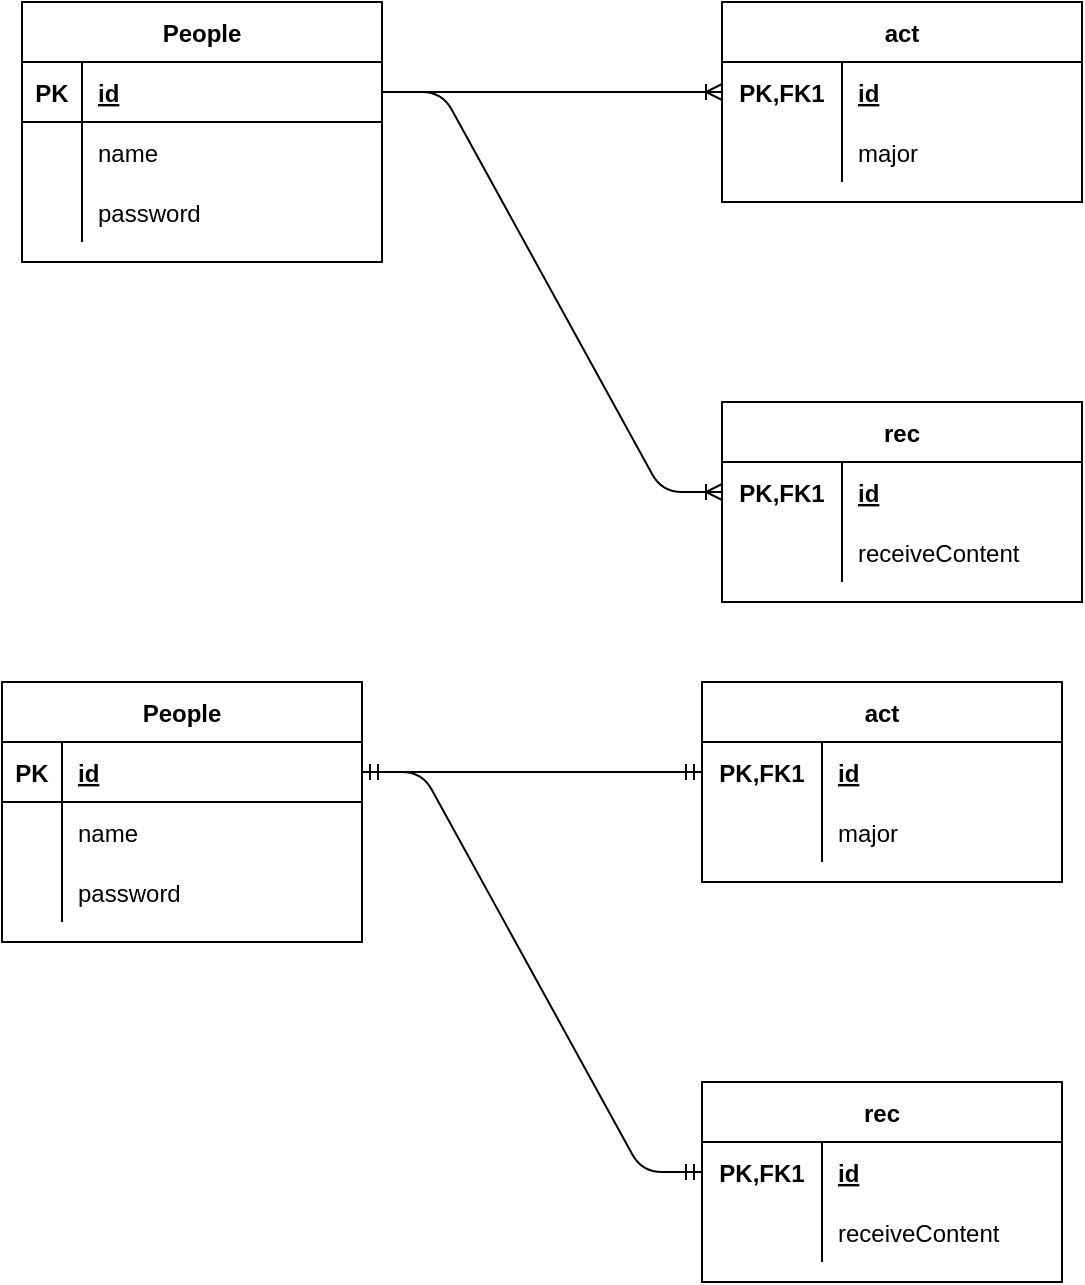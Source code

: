 <mxfile version="14.9.7" type="github">
  <diagram id="ZUwOjxiFg67UbEwIZdRt" name="Page-1">
    <mxGraphModel dx="1662" dy="794" grid="1" gridSize="10" guides="1" tooltips="1" connect="1" arrows="1" fold="1" page="1" pageScale="1" pageWidth="827" pageHeight="1169" math="0" shadow="0">
      <root>
        <mxCell id="0" />
        <mxCell id="1" parent="0" />
        <mxCell id="Wn_bY1qbY-Q7XOMenC22-1" value="People" style="shape=table;startSize=30;container=1;collapsible=1;childLayout=tableLayout;fixedRows=1;rowLines=0;fontStyle=1;align=center;resizeLast=1;" vertex="1" parent="1">
          <mxGeometry x="70" y="80" width="180" height="130" as="geometry" />
        </mxCell>
        <mxCell id="Wn_bY1qbY-Q7XOMenC22-2" value="" style="shape=partialRectangle;collapsible=0;dropTarget=0;pointerEvents=0;fillColor=none;top=0;left=0;bottom=1;right=0;points=[[0,0.5],[1,0.5]];portConstraint=eastwest;" vertex="1" parent="Wn_bY1qbY-Q7XOMenC22-1">
          <mxGeometry y="30" width="180" height="30" as="geometry" />
        </mxCell>
        <mxCell id="Wn_bY1qbY-Q7XOMenC22-3" value="PK" style="shape=partialRectangle;connectable=0;fillColor=none;top=0;left=0;bottom=0;right=0;fontStyle=1;overflow=hidden;" vertex="1" parent="Wn_bY1qbY-Q7XOMenC22-2">
          <mxGeometry width="30" height="30" as="geometry" />
        </mxCell>
        <mxCell id="Wn_bY1qbY-Q7XOMenC22-4" value="id" style="shape=partialRectangle;connectable=0;fillColor=none;top=0;left=0;bottom=0;right=0;align=left;spacingLeft=6;fontStyle=5;overflow=hidden;" vertex="1" parent="Wn_bY1qbY-Q7XOMenC22-2">
          <mxGeometry x="30" width="150" height="30" as="geometry" />
        </mxCell>
        <mxCell id="Wn_bY1qbY-Q7XOMenC22-5" value="" style="shape=partialRectangle;collapsible=0;dropTarget=0;pointerEvents=0;fillColor=none;top=0;left=0;bottom=0;right=0;points=[[0,0.5],[1,0.5]];portConstraint=eastwest;" vertex="1" parent="Wn_bY1qbY-Q7XOMenC22-1">
          <mxGeometry y="60" width="180" height="30" as="geometry" />
        </mxCell>
        <mxCell id="Wn_bY1qbY-Q7XOMenC22-6" value="" style="shape=partialRectangle;connectable=0;fillColor=none;top=0;left=0;bottom=0;right=0;editable=1;overflow=hidden;" vertex="1" parent="Wn_bY1qbY-Q7XOMenC22-5">
          <mxGeometry width="30" height="30" as="geometry" />
        </mxCell>
        <mxCell id="Wn_bY1qbY-Q7XOMenC22-7" value="name" style="shape=partialRectangle;connectable=0;fillColor=none;top=0;left=0;bottom=0;right=0;align=left;spacingLeft=6;overflow=hidden;" vertex="1" parent="Wn_bY1qbY-Q7XOMenC22-5">
          <mxGeometry x="30" width="150" height="30" as="geometry" />
        </mxCell>
        <mxCell id="Wn_bY1qbY-Q7XOMenC22-8" value="" style="shape=partialRectangle;collapsible=0;dropTarget=0;pointerEvents=0;fillColor=none;top=0;left=0;bottom=0;right=0;points=[[0,0.5],[1,0.5]];portConstraint=eastwest;" vertex="1" parent="Wn_bY1qbY-Q7XOMenC22-1">
          <mxGeometry y="90" width="180" height="30" as="geometry" />
        </mxCell>
        <mxCell id="Wn_bY1qbY-Q7XOMenC22-9" value="" style="shape=partialRectangle;connectable=0;fillColor=none;top=0;left=0;bottom=0;right=0;editable=1;overflow=hidden;" vertex="1" parent="Wn_bY1qbY-Q7XOMenC22-8">
          <mxGeometry width="30" height="30" as="geometry" />
        </mxCell>
        <mxCell id="Wn_bY1qbY-Q7XOMenC22-10" value="password" style="shape=partialRectangle;connectable=0;fillColor=none;top=0;left=0;bottom=0;right=0;align=left;spacingLeft=6;overflow=hidden;" vertex="1" parent="Wn_bY1qbY-Q7XOMenC22-8">
          <mxGeometry x="30" width="150" height="30" as="geometry" />
        </mxCell>
        <mxCell id="Wn_bY1qbY-Q7XOMenC22-40" value="act" style="shape=table;startSize=30;container=1;collapsible=1;childLayout=tableLayout;fixedRows=1;rowLines=0;fontStyle=1;align=center;resizeLast=1;" vertex="1" parent="1">
          <mxGeometry x="420" y="80" width="180" height="100" as="geometry" />
        </mxCell>
        <mxCell id="Wn_bY1qbY-Q7XOMenC22-41" value="" style="shape=partialRectangle;collapsible=0;dropTarget=0;pointerEvents=0;fillColor=none;top=0;left=0;bottom=0;right=0;points=[[0,0.5],[1,0.5]];portConstraint=eastwest;" vertex="1" parent="Wn_bY1qbY-Q7XOMenC22-40">
          <mxGeometry y="30" width="180" height="30" as="geometry" />
        </mxCell>
        <mxCell id="Wn_bY1qbY-Q7XOMenC22-42" value="PK,FK1" style="shape=partialRectangle;connectable=0;fillColor=none;top=0;left=0;bottom=0;right=0;fontStyle=1;overflow=hidden;" vertex="1" parent="Wn_bY1qbY-Q7XOMenC22-41">
          <mxGeometry width="60" height="30" as="geometry" />
        </mxCell>
        <mxCell id="Wn_bY1qbY-Q7XOMenC22-43" value="id" style="shape=partialRectangle;connectable=0;fillColor=none;top=0;left=0;bottom=0;right=0;align=left;spacingLeft=6;fontStyle=5;overflow=hidden;" vertex="1" parent="Wn_bY1qbY-Q7XOMenC22-41">
          <mxGeometry x="60" width="120" height="30" as="geometry" />
        </mxCell>
        <mxCell id="Wn_bY1qbY-Q7XOMenC22-47" value="" style="shape=partialRectangle;collapsible=0;dropTarget=0;pointerEvents=0;fillColor=none;top=0;left=0;bottom=0;right=0;points=[[0,0.5],[1,0.5]];portConstraint=eastwest;" vertex="1" parent="Wn_bY1qbY-Q7XOMenC22-40">
          <mxGeometry y="60" width="180" height="30" as="geometry" />
        </mxCell>
        <mxCell id="Wn_bY1qbY-Q7XOMenC22-48" value="" style="shape=partialRectangle;connectable=0;fillColor=none;top=0;left=0;bottom=0;right=0;editable=1;overflow=hidden;" vertex="1" parent="Wn_bY1qbY-Q7XOMenC22-47">
          <mxGeometry width="60" height="30" as="geometry" />
        </mxCell>
        <mxCell id="Wn_bY1qbY-Q7XOMenC22-49" value="major" style="shape=partialRectangle;connectable=0;fillColor=none;top=0;left=0;bottom=0;right=0;align=left;spacingLeft=6;overflow=hidden;" vertex="1" parent="Wn_bY1qbY-Q7XOMenC22-47">
          <mxGeometry x="60" width="120" height="30" as="geometry" />
        </mxCell>
        <mxCell id="Wn_bY1qbY-Q7XOMenC22-53" value="rec" style="shape=table;startSize=30;container=1;collapsible=1;childLayout=tableLayout;fixedRows=1;rowLines=0;fontStyle=1;align=center;resizeLast=1;" vertex="1" parent="1">
          <mxGeometry x="420" y="280" width="180" height="100" as="geometry" />
        </mxCell>
        <mxCell id="Wn_bY1qbY-Q7XOMenC22-54" value="" style="shape=partialRectangle;collapsible=0;dropTarget=0;pointerEvents=0;fillColor=none;top=0;left=0;bottom=0;right=0;points=[[0,0.5],[1,0.5]];portConstraint=eastwest;" vertex="1" parent="Wn_bY1qbY-Q7XOMenC22-53">
          <mxGeometry y="30" width="180" height="30" as="geometry" />
        </mxCell>
        <mxCell id="Wn_bY1qbY-Q7XOMenC22-55" value="PK,FK1" style="shape=partialRectangle;connectable=0;fillColor=none;top=0;left=0;bottom=0;right=0;fontStyle=1;overflow=hidden;" vertex="1" parent="Wn_bY1qbY-Q7XOMenC22-54">
          <mxGeometry width="60" height="30" as="geometry" />
        </mxCell>
        <mxCell id="Wn_bY1qbY-Q7XOMenC22-56" value="id" style="shape=partialRectangle;connectable=0;fillColor=none;top=0;left=0;bottom=0;right=0;align=left;spacingLeft=6;fontStyle=5;overflow=hidden;" vertex="1" parent="Wn_bY1qbY-Q7XOMenC22-54">
          <mxGeometry x="60" width="120" height="30" as="geometry" />
        </mxCell>
        <mxCell id="Wn_bY1qbY-Q7XOMenC22-60" value="" style="shape=partialRectangle;collapsible=0;dropTarget=0;pointerEvents=0;fillColor=none;top=0;left=0;bottom=0;right=0;points=[[0,0.5],[1,0.5]];portConstraint=eastwest;" vertex="1" parent="Wn_bY1qbY-Q7XOMenC22-53">
          <mxGeometry y="60" width="180" height="30" as="geometry" />
        </mxCell>
        <mxCell id="Wn_bY1qbY-Q7XOMenC22-61" value="" style="shape=partialRectangle;connectable=0;fillColor=none;top=0;left=0;bottom=0;right=0;editable=1;overflow=hidden;" vertex="1" parent="Wn_bY1qbY-Q7XOMenC22-60">
          <mxGeometry width="60" height="30" as="geometry" />
        </mxCell>
        <mxCell id="Wn_bY1qbY-Q7XOMenC22-62" value="receiveContent" style="shape=partialRectangle;connectable=0;fillColor=none;top=0;left=0;bottom=0;right=0;align=left;spacingLeft=6;overflow=hidden;" vertex="1" parent="Wn_bY1qbY-Q7XOMenC22-60">
          <mxGeometry x="60" width="120" height="30" as="geometry" />
        </mxCell>
        <mxCell id="Wn_bY1qbY-Q7XOMenC22-71" value="" style="edgeStyle=entityRelationEdgeStyle;fontSize=12;html=1;endArrow=ERoneToMany;exitX=1;exitY=0.5;exitDx=0;exitDy=0;entryX=0;entryY=0.5;entryDx=0;entryDy=0;" edge="1" parent="1" source="Wn_bY1qbY-Q7XOMenC22-2" target="Wn_bY1qbY-Q7XOMenC22-54">
          <mxGeometry width="100" height="100" relative="1" as="geometry">
            <mxPoint x="640" y="360" as="sourcePoint" />
            <mxPoint x="740" y="260" as="targetPoint" />
          </mxGeometry>
        </mxCell>
        <mxCell id="Wn_bY1qbY-Q7XOMenC22-72" value="" style="edgeStyle=entityRelationEdgeStyle;fontSize=12;html=1;endArrow=ERoneToMany;exitX=1;exitY=0.5;exitDx=0;exitDy=0;entryX=0;entryY=0.5;entryDx=0;entryDy=0;" edge="1" parent="1" source="Wn_bY1qbY-Q7XOMenC22-2" target="Wn_bY1qbY-Q7XOMenC22-41">
          <mxGeometry width="100" height="100" relative="1" as="geometry">
            <mxPoint x="640" y="360" as="sourcePoint" />
            <mxPoint x="740" y="260" as="targetPoint" />
          </mxGeometry>
        </mxCell>
        <mxCell id="Wn_bY1qbY-Q7XOMenC22-73" value="People" style="shape=table;startSize=30;container=1;collapsible=1;childLayout=tableLayout;fixedRows=1;rowLines=0;fontStyle=1;align=center;resizeLast=1;" vertex="1" parent="1">
          <mxGeometry x="60" y="420" width="180" height="130" as="geometry" />
        </mxCell>
        <mxCell id="Wn_bY1qbY-Q7XOMenC22-74" value="" style="shape=partialRectangle;collapsible=0;dropTarget=0;pointerEvents=0;fillColor=none;top=0;left=0;bottom=1;right=0;points=[[0,0.5],[1,0.5]];portConstraint=eastwest;" vertex="1" parent="Wn_bY1qbY-Q7XOMenC22-73">
          <mxGeometry y="30" width="180" height="30" as="geometry" />
        </mxCell>
        <mxCell id="Wn_bY1qbY-Q7XOMenC22-75" value="PK" style="shape=partialRectangle;connectable=0;fillColor=none;top=0;left=0;bottom=0;right=0;fontStyle=1;overflow=hidden;" vertex="1" parent="Wn_bY1qbY-Q7XOMenC22-74">
          <mxGeometry width="30" height="30" as="geometry" />
        </mxCell>
        <mxCell id="Wn_bY1qbY-Q7XOMenC22-76" value="id" style="shape=partialRectangle;connectable=0;fillColor=none;top=0;left=0;bottom=0;right=0;align=left;spacingLeft=6;fontStyle=5;overflow=hidden;" vertex="1" parent="Wn_bY1qbY-Q7XOMenC22-74">
          <mxGeometry x="30" width="150" height="30" as="geometry" />
        </mxCell>
        <mxCell id="Wn_bY1qbY-Q7XOMenC22-77" value="" style="shape=partialRectangle;collapsible=0;dropTarget=0;pointerEvents=0;fillColor=none;top=0;left=0;bottom=0;right=0;points=[[0,0.5],[1,0.5]];portConstraint=eastwest;" vertex="1" parent="Wn_bY1qbY-Q7XOMenC22-73">
          <mxGeometry y="60" width="180" height="30" as="geometry" />
        </mxCell>
        <mxCell id="Wn_bY1qbY-Q7XOMenC22-78" value="" style="shape=partialRectangle;connectable=0;fillColor=none;top=0;left=0;bottom=0;right=0;editable=1;overflow=hidden;" vertex="1" parent="Wn_bY1qbY-Q7XOMenC22-77">
          <mxGeometry width="30" height="30" as="geometry" />
        </mxCell>
        <mxCell id="Wn_bY1qbY-Q7XOMenC22-79" value="name" style="shape=partialRectangle;connectable=0;fillColor=none;top=0;left=0;bottom=0;right=0;align=left;spacingLeft=6;overflow=hidden;" vertex="1" parent="Wn_bY1qbY-Q7XOMenC22-77">
          <mxGeometry x="30" width="150" height="30" as="geometry" />
        </mxCell>
        <mxCell id="Wn_bY1qbY-Q7XOMenC22-80" value="" style="shape=partialRectangle;collapsible=0;dropTarget=0;pointerEvents=0;fillColor=none;top=0;left=0;bottom=0;right=0;points=[[0,0.5],[1,0.5]];portConstraint=eastwest;" vertex="1" parent="Wn_bY1qbY-Q7XOMenC22-73">
          <mxGeometry y="90" width="180" height="30" as="geometry" />
        </mxCell>
        <mxCell id="Wn_bY1qbY-Q7XOMenC22-81" value="" style="shape=partialRectangle;connectable=0;fillColor=none;top=0;left=0;bottom=0;right=0;editable=1;overflow=hidden;" vertex="1" parent="Wn_bY1qbY-Q7XOMenC22-80">
          <mxGeometry width="30" height="30" as="geometry" />
        </mxCell>
        <mxCell id="Wn_bY1qbY-Q7XOMenC22-82" value="password" style="shape=partialRectangle;connectable=0;fillColor=none;top=0;left=0;bottom=0;right=0;align=left;spacingLeft=6;overflow=hidden;" vertex="1" parent="Wn_bY1qbY-Q7XOMenC22-80">
          <mxGeometry x="30" width="150" height="30" as="geometry" />
        </mxCell>
        <mxCell id="Wn_bY1qbY-Q7XOMenC22-83" value="act" style="shape=table;startSize=30;container=1;collapsible=1;childLayout=tableLayout;fixedRows=1;rowLines=0;fontStyle=1;align=center;resizeLast=1;" vertex="1" parent="1">
          <mxGeometry x="410" y="420" width="180" height="100" as="geometry" />
        </mxCell>
        <mxCell id="Wn_bY1qbY-Q7XOMenC22-84" value="" style="shape=partialRectangle;collapsible=0;dropTarget=0;pointerEvents=0;fillColor=none;top=0;left=0;bottom=0;right=0;points=[[0,0.5],[1,0.5]];portConstraint=eastwest;" vertex="1" parent="Wn_bY1qbY-Q7XOMenC22-83">
          <mxGeometry y="30" width="180" height="30" as="geometry" />
        </mxCell>
        <mxCell id="Wn_bY1qbY-Q7XOMenC22-85" value="PK,FK1" style="shape=partialRectangle;connectable=0;fillColor=none;top=0;left=0;bottom=0;right=0;fontStyle=1;overflow=hidden;" vertex="1" parent="Wn_bY1qbY-Q7XOMenC22-84">
          <mxGeometry width="60" height="30" as="geometry" />
        </mxCell>
        <mxCell id="Wn_bY1qbY-Q7XOMenC22-86" value="id" style="shape=partialRectangle;connectable=0;fillColor=none;top=0;left=0;bottom=0;right=0;align=left;spacingLeft=6;fontStyle=5;overflow=hidden;" vertex="1" parent="Wn_bY1qbY-Q7XOMenC22-84">
          <mxGeometry x="60" width="120" height="30" as="geometry" />
        </mxCell>
        <mxCell id="Wn_bY1qbY-Q7XOMenC22-87" value="" style="shape=partialRectangle;collapsible=0;dropTarget=0;pointerEvents=0;fillColor=none;top=0;left=0;bottom=0;right=0;points=[[0,0.5],[1,0.5]];portConstraint=eastwest;" vertex="1" parent="Wn_bY1qbY-Q7XOMenC22-83">
          <mxGeometry y="60" width="180" height="30" as="geometry" />
        </mxCell>
        <mxCell id="Wn_bY1qbY-Q7XOMenC22-88" value="" style="shape=partialRectangle;connectable=0;fillColor=none;top=0;left=0;bottom=0;right=0;editable=1;overflow=hidden;" vertex="1" parent="Wn_bY1qbY-Q7XOMenC22-87">
          <mxGeometry width="60" height="30" as="geometry" />
        </mxCell>
        <mxCell id="Wn_bY1qbY-Q7XOMenC22-89" value="major" style="shape=partialRectangle;connectable=0;fillColor=none;top=0;left=0;bottom=0;right=0;align=left;spacingLeft=6;overflow=hidden;" vertex="1" parent="Wn_bY1qbY-Q7XOMenC22-87">
          <mxGeometry x="60" width="120" height="30" as="geometry" />
        </mxCell>
        <mxCell id="Wn_bY1qbY-Q7XOMenC22-90" value="rec" style="shape=table;startSize=30;container=1;collapsible=1;childLayout=tableLayout;fixedRows=1;rowLines=0;fontStyle=1;align=center;resizeLast=1;" vertex="1" parent="1">
          <mxGeometry x="410" y="620" width="180" height="100" as="geometry" />
        </mxCell>
        <mxCell id="Wn_bY1qbY-Q7XOMenC22-91" value="" style="shape=partialRectangle;collapsible=0;dropTarget=0;pointerEvents=0;fillColor=none;top=0;left=0;bottom=0;right=0;points=[[0,0.5],[1,0.5]];portConstraint=eastwest;" vertex="1" parent="Wn_bY1qbY-Q7XOMenC22-90">
          <mxGeometry y="30" width="180" height="30" as="geometry" />
        </mxCell>
        <mxCell id="Wn_bY1qbY-Q7XOMenC22-92" value="PK,FK1" style="shape=partialRectangle;connectable=0;fillColor=none;top=0;left=0;bottom=0;right=0;fontStyle=1;overflow=hidden;" vertex="1" parent="Wn_bY1qbY-Q7XOMenC22-91">
          <mxGeometry width="60" height="30" as="geometry" />
        </mxCell>
        <mxCell id="Wn_bY1qbY-Q7XOMenC22-93" value="id" style="shape=partialRectangle;connectable=0;fillColor=none;top=0;left=0;bottom=0;right=0;align=left;spacingLeft=6;fontStyle=5;overflow=hidden;" vertex="1" parent="Wn_bY1qbY-Q7XOMenC22-91">
          <mxGeometry x="60" width="120" height="30" as="geometry" />
        </mxCell>
        <mxCell id="Wn_bY1qbY-Q7XOMenC22-94" value="" style="shape=partialRectangle;collapsible=0;dropTarget=0;pointerEvents=0;fillColor=none;top=0;left=0;bottom=0;right=0;points=[[0,0.5],[1,0.5]];portConstraint=eastwest;" vertex="1" parent="Wn_bY1qbY-Q7XOMenC22-90">
          <mxGeometry y="60" width="180" height="30" as="geometry" />
        </mxCell>
        <mxCell id="Wn_bY1qbY-Q7XOMenC22-95" value="" style="shape=partialRectangle;connectable=0;fillColor=none;top=0;left=0;bottom=0;right=0;editable=1;overflow=hidden;" vertex="1" parent="Wn_bY1qbY-Q7XOMenC22-94">
          <mxGeometry width="60" height="30" as="geometry" />
        </mxCell>
        <mxCell id="Wn_bY1qbY-Q7XOMenC22-96" value="receiveContent" style="shape=partialRectangle;connectable=0;fillColor=none;top=0;left=0;bottom=0;right=0;align=left;spacingLeft=6;overflow=hidden;" vertex="1" parent="Wn_bY1qbY-Q7XOMenC22-94">
          <mxGeometry x="60" width="120" height="30" as="geometry" />
        </mxCell>
        <mxCell id="Wn_bY1qbY-Q7XOMenC22-97" value="" style="edgeStyle=entityRelationEdgeStyle;fontSize=12;html=1;endArrow=ERmandOne;startArrow=ERmandOne;exitX=1;exitY=0.5;exitDx=0;exitDy=0;" edge="1" parent="1" source="Wn_bY1qbY-Q7XOMenC22-74">
          <mxGeometry width="100" height="100" relative="1" as="geometry">
            <mxPoint x="640" y="560" as="sourcePoint" />
            <mxPoint x="410" y="465" as="targetPoint" />
          </mxGeometry>
        </mxCell>
        <mxCell id="Wn_bY1qbY-Q7XOMenC22-98" value="" style="edgeStyle=entityRelationEdgeStyle;fontSize=12;html=1;endArrow=ERmandOne;startArrow=ERmandOne;exitX=1;exitY=0.5;exitDx=0;exitDy=0;entryX=0;entryY=0.5;entryDx=0;entryDy=0;" edge="1" parent="1" source="Wn_bY1qbY-Q7XOMenC22-74" target="Wn_bY1qbY-Q7XOMenC22-91">
          <mxGeometry width="100" height="100" relative="1" as="geometry">
            <mxPoint x="640" y="560" as="sourcePoint" />
            <mxPoint x="740" y="460" as="targetPoint" />
          </mxGeometry>
        </mxCell>
      </root>
    </mxGraphModel>
  </diagram>
</mxfile>
